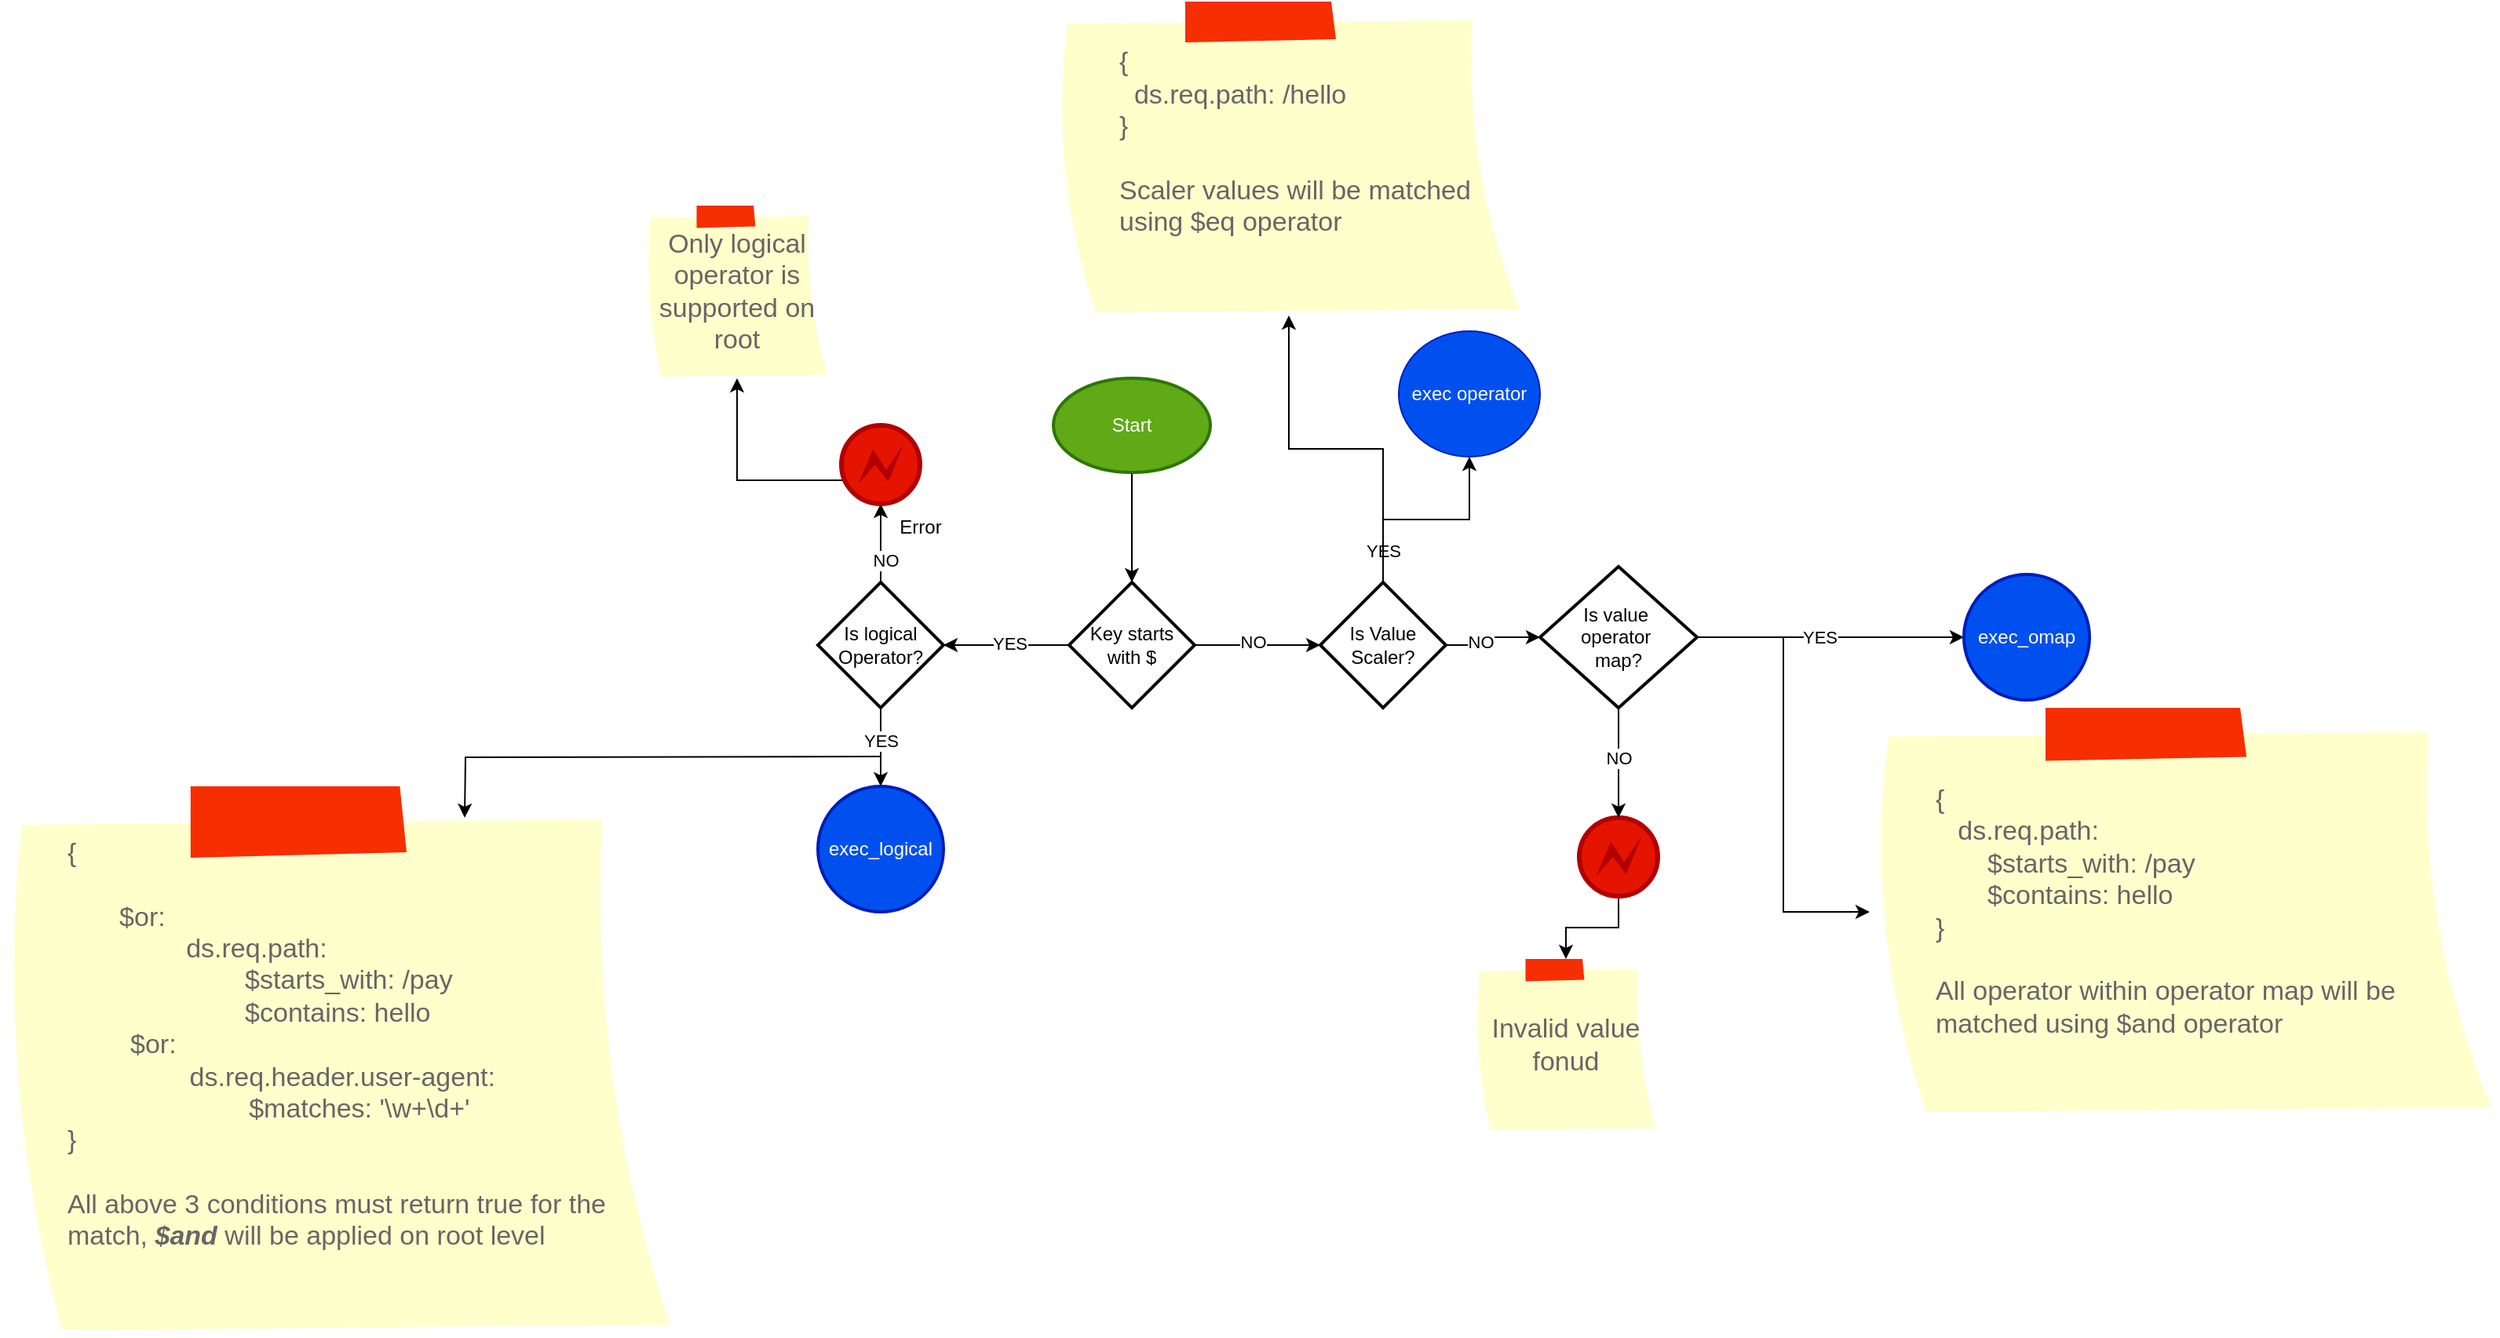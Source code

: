 <mxfile version="26.0.3" pages="2">
  <diagram name="exec" id="WvoBJg3-roowfQU8_AyE">
    <mxGraphModel dx="3774" dy="2347" grid="1" gridSize="10" guides="1" tooltips="1" connect="1" arrows="1" fold="1" page="1" pageScale="1" pageWidth="827" pageHeight="1169" math="0" shadow="0">
      <root>
        <mxCell id="0" />
        <mxCell id="1" parent="0" />
        <mxCell id="_bWcMdWAkJLCxljyBQFa-5" value="" style="edgeStyle=orthogonalEdgeStyle;rounded=0;orthogonalLoop=1;jettySize=auto;html=1;" edge="1" parent="1" source="_bWcMdWAkJLCxljyBQFa-3" target="_bWcMdWAkJLCxljyBQFa-4">
          <mxGeometry relative="1" as="geometry" />
        </mxCell>
        <mxCell id="_bWcMdWAkJLCxljyBQFa-3" value="Start" style="strokeWidth=2;html=1;shape=mxgraph.flowchart.start_1;whiteSpace=wrap;fillColor=#60a917;fontColor=#ffffff;strokeColor=#2D7600;" vertex="1" parent="1">
          <mxGeometry x="-500" y="80" width="100" height="60" as="geometry" />
        </mxCell>
        <mxCell id="_bWcMdWAkJLCxljyBQFa-7" value="" style="edgeStyle=orthogonalEdgeStyle;rounded=0;orthogonalLoop=1;jettySize=auto;html=1;" edge="1" parent="1" source="_bWcMdWAkJLCxljyBQFa-4" target="_bWcMdWAkJLCxljyBQFa-6">
          <mxGeometry relative="1" as="geometry" />
        </mxCell>
        <mxCell id="_bWcMdWAkJLCxljyBQFa-16" value="YES" style="edgeLabel;html=1;align=center;verticalAlign=middle;resizable=0;points=[];" vertex="1" connectable="0" parent="_bWcMdWAkJLCxljyBQFa-7">
          <mxGeometry x="-0.05" y="-1" relative="1" as="geometry">
            <mxPoint as="offset" />
          </mxGeometry>
        </mxCell>
        <mxCell id="_bWcMdWAkJLCxljyBQFa-18" value="" style="edgeStyle=orthogonalEdgeStyle;rounded=0;orthogonalLoop=1;jettySize=auto;html=1;" edge="1" parent="1" source="_bWcMdWAkJLCxljyBQFa-4" target="_bWcMdWAkJLCxljyBQFa-17">
          <mxGeometry relative="1" as="geometry" />
        </mxCell>
        <mxCell id="_bWcMdWAkJLCxljyBQFa-48" value="NO" style="edgeLabel;html=1;align=center;verticalAlign=middle;resizable=0;points=[];" vertex="1" connectable="0" parent="_bWcMdWAkJLCxljyBQFa-18">
          <mxGeometry x="-0.091" y="2" relative="1" as="geometry">
            <mxPoint as="offset" />
          </mxGeometry>
        </mxCell>
        <mxCell id="_bWcMdWAkJLCxljyBQFa-4" value="Key starts with $" style="rhombus;whiteSpace=wrap;html=1;strokeWidth=2;" vertex="1" parent="1">
          <mxGeometry x="-490" y="210" width="80" height="80" as="geometry" />
        </mxCell>
        <mxCell id="_bWcMdWAkJLCxljyBQFa-11" style="edgeStyle=orthogonalEdgeStyle;rounded=0;orthogonalLoop=1;jettySize=auto;html=1;" edge="1" parent="1" source="_bWcMdWAkJLCxljyBQFa-6" target="_bWcMdWAkJLCxljyBQFa-10">
          <mxGeometry relative="1" as="geometry" />
        </mxCell>
        <mxCell id="_bWcMdWAkJLCxljyBQFa-14" style="edgeStyle=orthogonalEdgeStyle;rounded=0;orthogonalLoop=1;jettySize=auto;html=1;" edge="1" parent="1" source="_bWcMdWAkJLCxljyBQFa-6" target="_bWcMdWAkJLCxljyBQFa-13">
          <mxGeometry relative="1" as="geometry" />
        </mxCell>
        <mxCell id="_bWcMdWAkJLCxljyBQFa-15" value="NO" style="edgeLabel;html=1;align=center;verticalAlign=middle;resizable=0;points=[];" vertex="1" connectable="0" parent="_bWcMdWAkJLCxljyBQFa-14">
          <mxGeometry x="-0.874" y="-3" relative="1" as="geometry">
            <mxPoint as="offset" />
          </mxGeometry>
        </mxCell>
        <mxCell id="_bWcMdWAkJLCxljyBQFa-44" style="edgeStyle=orthogonalEdgeStyle;rounded=0;orthogonalLoop=1;jettySize=auto;html=1;" edge="1" parent="1" source="_bWcMdWAkJLCxljyBQFa-6" target="_bWcMdWAkJLCxljyBQFa-43">
          <mxGeometry relative="1" as="geometry" />
        </mxCell>
        <mxCell id="_bWcMdWAkJLCxljyBQFa-45" value="YES" style="edgeLabel;html=1;align=center;verticalAlign=middle;resizable=0;points=[];" vertex="1" connectable="0" parent="_bWcMdWAkJLCxljyBQFa-44">
          <mxGeometry x="-0.164" relative="1" as="geometry">
            <mxPoint as="offset" />
          </mxGeometry>
        </mxCell>
        <mxCell id="_bWcMdWAkJLCxljyBQFa-47" style="edgeStyle=orthogonalEdgeStyle;rounded=0;orthogonalLoop=1;jettySize=auto;html=1;" edge="1" parent="1">
          <mxGeometry relative="1" as="geometry">
            <mxPoint x="-610" y="321" as="sourcePoint" />
            <mxPoint x="-875.0" y="360" as="targetPoint" />
          </mxGeometry>
        </mxCell>
        <mxCell id="_bWcMdWAkJLCxljyBQFa-6" value="Is logical Operator?" style="rhombus;whiteSpace=wrap;html=1;strokeWidth=2;" vertex="1" parent="1">
          <mxGeometry x="-650" y="210" width="80" height="80" as="geometry" />
        </mxCell>
        <mxCell id="_bWcMdWAkJLCxljyBQFa-10" value="" style="points=[[0.145,0.145,0],[0.5,0,0],[0.855,0.145,0],[1,0.5,0],[0.855,0.855,0],[0.5,1,0],[0.145,0.855,0],[0,0.5,0]];shape=mxgraph.bpmn.event;html=1;verticalLabelPosition=bottom;labelBackgroundColor=#ffffff;verticalAlign=top;align=center;perimeter=ellipsePerimeter;outlineConnect=0;aspect=fixed;outline=end;symbol=error;fillColor=#e51400;fontColor=#ffffff;strokeColor=#B20000;" vertex="1" parent="1">
          <mxGeometry x="-635" y="110" width="50" height="50" as="geometry" />
        </mxCell>
        <mxCell id="_bWcMdWAkJLCxljyBQFa-12" value="Error" style="text;html=1;align=center;verticalAlign=middle;resizable=0;points=[];autosize=1;strokeColor=none;fillColor=none;" vertex="1" parent="1">
          <mxGeometry x="-610" y="160" width="50" height="30" as="geometry" />
        </mxCell>
        <mxCell id="_bWcMdWAkJLCxljyBQFa-13" value="Only logical operator is supported on root" style="strokeWidth=1;shadow=0;dashed=0;align=center;html=1;shape=mxgraph.mockup.text.stickyNote2;fontColor=#666666;mainText=;fontSize=17;whiteSpace=wrap;fillColor=#ffffcc;strokeColor=#F62E00;" vertex="1" parent="1">
          <mxGeometry x="-760" y="-30" width="117" height="110" as="geometry" />
        </mxCell>
        <mxCell id="_bWcMdWAkJLCxljyBQFa-26" style="edgeStyle=orthogonalEdgeStyle;rounded=0;orthogonalLoop=1;jettySize=auto;html=1;entryX=0.5;entryY=1;entryDx=0;entryDy=0;entryPerimeter=0;" edge="1" parent="1" source="_bWcMdWAkJLCxljyBQFa-17" target="_bWcMdWAkJLCxljyBQFa-19">
          <mxGeometry relative="1" as="geometry" />
        </mxCell>
        <mxCell id="_bWcMdWAkJLCxljyBQFa-27" value="YES" style="edgeLabel;html=1;align=center;verticalAlign=middle;resizable=0;points=[];" vertex="1" connectable="0" parent="_bWcMdWAkJLCxljyBQFa-26">
          <mxGeometry x="-0.6" y="-2" relative="1" as="geometry">
            <mxPoint x="-2" y="26" as="offset" />
          </mxGeometry>
        </mxCell>
        <mxCell id="_bWcMdWAkJLCxljyBQFa-29" style="edgeStyle=orthogonalEdgeStyle;rounded=0;orthogonalLoop=1;jettySize=auto;html=1;" edge="1" parent="1" source="_bWcMdWAkJLCxljyBQFa-17" target="_bWcMdWAkJLCxljyBQFa-28">
          <mxGeometry relative="1" as="geometry" />
        </mxCell>
        <mxCell id="_bWcMdWAkJLCxljyBQFa-31" value="" style="edgeStyle=orthogonalEdgeStyle;rounded=0;orthogonalLoop=1;jettySize=auto;html=1;" edge="1" parent="1" source="_bWcMdWAkJLCxljyBQFa-17" target="_bWcMdWAkJLCxljyBQFa-30">
          <mxGeometry relative="1" as="geometry" />
        </mxCell>
        <mxCell id="_bWcMdWAkJLCxljyBQFa-34" value="NO" style="edgeLabel;html=1;align=center;verticalAlign=middle;resizable=0;points=[];" vertex="1" connectable="0" parent="_bWcMdWAkJLCxljyBQFa-31">
          <mxGeometry x="-0.323" y="2" relative="1" as="geometry">
            <mxPoint as="offset" />
          </mxGeometry>
        </mxCell>
        <mxCell id="_bWcMdWAkJLCxljyBQFa-17" value="Is Value Scaler?" style="rhombus;whiteSpace=wrap;html=1;strokeWidth=2;" vertex="1" parent="1">
          <mxGeometry x="-330" y="210" width="80" height="80" as="geometry" />
        </mxCell>
        <mxCell id="_bWcMdWAkJLCxljyBQFa-19" value="&lt;blockquote style=&quot;margin: 0 0 0 40px; border: none; padding: 0px;&quot;&gt;{&lt;div&gt;&amp;nbsp; ds.req.path: /hello&lt;/div&gt;&lt;div&gt;}&lt;/div&gt;&lt;div&gt;&lt;br&gt;&lt;/div&gt;&lt;/blockquote&gt;&lt;blockquote style=&quot;margin: 0 0 0 40px; border: none; padding: 0px;&quot;&gt;&lt;div&gt;Scaler values will be matched&amp;nbsp;&lt;/div&gt;&lt;div&gt;using $eq operator&lt;/div&gt;&lt;/blockquote&gt;&lt;div&gt;&lt;br&gt;&lt;/div&gt;" style="strokeWidth=1;shadow=0;dashed=0;align=left;html=1;shape=mxgraph.mockup.text.stickyNote2;fontColor=#666666;mainText=;fontSize=17;whiteSpace=wrap;fillColor=#ffffcc;strokeColor=#F62E00;" vertex="1" parent="1">
          <mxGeometry x="-500" y="-160" width="300" height="200" as="geometry" />
        </mxCell>
        <mxCell id="_bWcMdWAkJLCxljyBQFa-28" value="exec operator" style="shape=ellipse;html=1;dashed=0;whiteSpace=wrap;perimeter=ellipsePerimeter;fillColor=#0050ef;strokeColor=#001DBC;fontColor=#ffffff;" vertex="1" parent="1">
          <mxGeometry x="-280" y="50" width="90" height="80" as="geometry" />
        </mxCell>
        <mxCell id="_bWcMdWAkJLCxljyBQFa-37" value="" style="edgeStyle=orthogonalEdgeStyle;rounded=0;orthogonalLoop=1;jettySize=auto;html=1;" edge="1" parent="1" source="_bWcMdWAkJLCxljyBQFa-30" target="_bWcMdWAkJLCxljyBQFa-36">
          <mxGeometry relative="1" as="geometry" />
        </mxCell>
        <mxCell id="_bWcMdWAkJLCxljyBQFa-38" value="YES" style="edgeLabel;html=1;align=center;verticalAlign=middle;resizable=0;points=[];" vertex="1" connectable="0" parent="_bWcMdWAkJLCxljyBQFa-37">
          <mxGeometry x="-0.089" relative="1" as="geometry">
            <mxPoint as="offset" />
          </mxGeometry>
        </mxCell>
        <mxCell id="_bWcMdWAkJLCxljyBQFa-42" style="edgeStyle=orthogonalEdgeStyle;rounded=0;orthogonalLoop=1;jettySize=auto;html=1;" edge="1" parent="1" source="_bWcMdWAkJLCxljyBQFa-30" target="_bWcMdWAkJLCxljyBQFa-41">
          <mxGeometry relative="1" as="geometry" />
        </mxCell>
        <mxCell id="_bWcMdWAkJLCxljyBQFa-30" value="Is value&amp;nbsp;&lt;div&gt;operator&amp;nbsp;&lt;/div&gt;&lt;div&gt;map?&lt;/div&gt;" style="rhombus;whiteSpace=wrap;html=1;strokeWidth=2;" vertex="1" parent="1">
          <mxGeometry x="-190" y="200" width="100" height="90" as="geometry" />
        </mxCell>
        <mxCell id="_bWcMdWAkJLCxljyBQFa-40" style="edgeStyle=orthogonalEdgeStyle;rounded=0;orthogonalLoop=1;jettySize=auto;html=1;" edge="1" parent="1" source="_bWcMdWAkJLCxljyBQFa-32" target="_bWcMdWAkJLCxljyBQFa-39">
          <mxGeometry relative="1" as="geometry" />
        </mxCell>
        <mxCell id="_bWcMdWAkJLCxljyBQFa-32" value="" style="points=[[0.145,0.145,0],[0.5,0,0],[0.855,0.145,0],[1,0.5,0],[0.855,0.855,0],[0.5,1,0],[0.145,0.855,0],[0,0.5,0]];shape=mxgraph.bpmn.event;html=1;verticalLabelPosition=bottom;labelBackgroundColor=#ffffff;verticalAlign=top;align=center;perimeter=ellipsePerimeter;outlineConnect=0;aspect=fixed;outline=end;symbol=error;fillColor=#e51400;fontColor=#ffffff;strokeColor=#B20000;" vertex="1" parent="1">
          <mxGeometry x="-165" y="360" width="50" height="50" as="geometry" />
        </mxCell>
        <mxCell id="_bWcMdWAkJLCxljyBQFa-33" style="edgeStyle=orthogonalEdgeStyle;rounded=0;orthogonalLoop=1;jettySize=auto;html=1;entryX=0.5;entryY=0;entryDx=0;entryDy=0;entryPerimeter=0;" edge="1" parent="1" source="_bWcMdWAkJLCxljyBQFa-30" target="_bWcMdWAkJLCxljyBQFa-32">
          <mxGeometry relative="1" as="geometry" />
        </mxCell>
        <mxCell id="_bWcMdWAkJLCxljyBQFa-35" value="NO" style="edgeLabel;html=1;align=center;verticalAlign=middle;resizable=0;points=[];" vertex="1" connectable="0" parent="_bWcMdWAkJLCxljyBQFa-33">
          <mxGeometry x="-0.086" relative="1" as="geometry">
            <mxPoint as="offset" />
          </mxGeometry>
        </mxCell>
        <mxCell id="_bWcMdWAkJLCxljyBQFa-36" value="exec_omap" style="ellipse;whiteSpace=wrap;html=1;strokeWidth=2;fillColor=#0050ef;fontColor=#ffffff;strokeColor=#001DBC;" vertex="1" parent="1">
          <mxGeometry x="80" y="205" width="80" height="80" as="geometry" />
        </mxCell>
        <mxCell id="_bWcMdWAkJLCxljyBQFa-39" value="Invalid value fonud" style="strokeWidth=1;shadow=0;dashed=0;align=center;html=1;shape=mxgraph.mockup.text.stickyNote2;fontColor=#666666;mainText=;fontSize=17;whiteSpace=wrap;fillColor=#ffffcc;strokeColor=#F62E00;" vertex="1" parent="1">
          <mxGeometry x="-232" y="450" width="117" height="110" as="geometry" />
        </mxCell>
        <mxCell id="_bWcMdWAkJLCxljyBQFa-41" value="&lt;blockquote style=&quot;margin: 0 0 0 40px; border: none; padding: 0px;&quot;&gt;{&lt;div&gt;&amp;nbsp; &amp;nbsp;ds.req.path:&lt;/div&gt;&lt;div&gt;&amp;nbsp; &amp;nbsp; &amp;nbsp; &amp;nbsp;$starts_with: /pay&lt;/div&gt;&lt;div&gt;&amp;nbsp; &amp;nbsp; &amp;nbsp; &amp;nbsp;$contains: hello&lt;/div&gt;&lt;div&gt;}&lt;br&gt;&lt;br&gt;All operator within operator map will be matched using $and operator&lt;/div&gt;&lt;/blockquote&gt;" style="strokeWidth=1;shadow=0;dashed=0;align=left;html=1;shape=mxgraph.mockup.text.stickyNote2;fontColor=#666666;mainText=;fontSize=17;whiteSpace=wrap;fillColor=#ffffcc;strokeColor=#F62E00;" vertex="1" parent="1">
          <mxGeometry x="20" y="290" width="400" height="260" as="geometry" />
        </mxCell>
        <mxCell id="_bWcMdWAkJLCxljyBQFa-43" value="exec_logical" style="ellipse;whiteSpace=wrap;html=1;strokeWidth=2;fillColor=#0050ef;fontColor=#ffffff;strokeColor=#001DBC;" vertex="1" parent="1">
          <mxGeometry x="-650" y="340" width="80" height="80" as="geometry" />
        </mxCell>
        <mxCell id="JsFs07JvPSPU-kMYxgAn-1" value="&lt;blockquote style=&quot;margin: 0 0 0 40px; border: none; padding: 0px;&quot;&gt;{&lt;div&gt;&amp;nbsp;&lt;/div&gt;&lt;/blockquote&gt;&lt;blockquote style=&quot;margin: 0 0 0 40px; border: none; padding: 0px;&quot;&gt;&lt;span style=&quot;background-color: transparent; color: light-dark(rgb(102, 102, 102), rgb(149, 149, 149));&quot;&gt;&amp;nbsp; &amp;nbsp; &amp;nbsp; &amp;nbsp;$or:&amp;nbsp;&lt;/span&gt;&lt;div&gt;&lt;span style=&quot;white-space: pre;&quot;&gt;&#x9;&lt;/span&gt;&lt;span style=&quot;white-space: pre;&quot;&gt;&#x9;&lt;/span&gt;ds.req.path:&amp;nbsp;&lt;/div&gt;&lt;blockquote style=&quot;margin: 0 0 0 40px; border: none; padding: 0px;&quot;&gt;&lt;div&gt;&lt;blockquote style=&quot;margin: 0 0 0 40px; border: none; padding: 0px;&quot;&gt;&lt;div&gt;&amp;nbsp; &amp;nbsp; &amp;nbsp; &amp;nbsp;$starts_with: /pay&lt;/div&gt;&lt;/blockquote&gt;&lt;/div&gt;&lt;/blockquote&gt;&lt;blockquote style=&quot;margin: 0 0 0 40px; border: none; padding: 0px;&quot;&gt;&lt;div&gt;&lt;blockquote style=&quot;margin: 0 0 0 40px; border: none; padding: 0px;&quot;&gt;&lt;span style=&quot;background-color: transparent; color: light-dark(rgb(102, 102, 102), rgb(149, 149, 149));&quot;&gt;&amp;nbsp; &amp;nbsp; &amp;nbsp; &amp;nbsp;$contains: hello&lt;/span&gt;&lt;/blockquote&gt;&lt;/div&gt;&lt;/blockquote&gt;&lt;div&gt;&lt;blockquote style=&quot;margin: 0 0 0 40px; border: none; padding: 0px;&quot;&gt;&lt;span style=&quot;background-color: transparent; color: light-dark(rgb(102, 102, 102), rgb(149, 149, 149));&quot;&gt;$or:&lt;/span&gt;&lt;/blockquote&gt;&lt;/div&gt;&lt;div&gt;&lt;blockquote style=&quot;margin: 0 0 0 40px; border: none; padding: 0px;&quot;&gt;&lt;span style=&quot;background-color: transparent; color: light-dark(rgb(102, 102, 102), rgb(149, 149, 149));&quot;&gt;&lt;span style=&quot;white-space: pre;&quot;&gt;&#x9;&lt;/span&gt;ds.req.header.user-agent:&amp;nbsp;&lt;/span&gt;&lt;/blockquote&gt;&lt;/div&gt;&lt;div&gt;&lt;blockquote style=&quot;margin: 0 0 0 40px; border: none; padding: 0px;&quot;&gt;&lt;span style=&quot;background-color: transparent; color: light-dark(rgb(102, 102, 102), rgb(149, 149, 149)); white-space: pre;&quot;&gt;&#x9;&lt;span style=&quot;white-space: pre;&quot;&gt;&#x9;&lt;/span&gt;&lt;/span&gt;&lt;span style=&quot;background-color: transparent; color: light-dark(rgb(102, 102, 102), rgb(149, 149, 149));&quot;&gt;$matches: &#39;\w+\d+&#39;&lt;/span&gt;&lt;/blockquote&gt;&lt;/div&gt;&lt;div&gt;&lt;div&gt;&lt;span style=&quot;background-color: transparent; color: light-dark(rgb(102, 102, 102), rgb(149, 149, 149));&quot;&gt;}&lt;/span&gt;&lt;/div&gt;&lt;/div&gt;&lt;/blockquote&gt;&lt;div&gt;&lt;blockquote style=&quot;margin: 0 0 0 40px; border: none; padding: 0px;&quot;&gt;&lt;br&gt;All above 3 conditions must return true for the match, &lt;b&gt;&lt;i&gt;$and&lt;/i&gt;&lt;/b&gt; will be applied on root level&lt;br&gt;&lt;br&gt;&lt;/blockquote&gt;&lt;/div&gt;" style="strokeWidth=1;shadow=0;dashed=0;align=left;html=1;shape=mxgraph.mockup.text.stickyNote2;fontColor=#666666;mainText=;fontSize=17;whiteSpace=wrap;fillColor=#ffffcc;strokeColor=#F62E00;" vertex="1" parent="1">
          <mxGeometry x="-1170" y="340" width="430" height="350" as="geometry" />
        </mxCell>
      </root>
    </mxGraphModel>
  </diagram>
  <diagram id="94fScAYdTRFatTBRbtlG" name="exec_logical">
    <mxGraphModel dx="1004" dy="1727" grid="1" gridSize="10" guides="1" tooltips="1" connect="1" arrows="1" fold="1" page="1" pageScale="1" pageWidth="827" pageHeight="1169" math="0" shadow="0">
      <root>
        <mxCell id="0" />
        <mxCell id="1" parent="0" />
        <mxCell id="V5pXa-vR6__bQY0p2TUs-2" style="edgeStyle=orthogonalEdgeStyle;rounded=0;orthogonalLoop=1;jettySize=auto;html=1;entryX=0.5;entryY=0;entryDx=0;entryDy=0;" edge="1" parent="1" source="azP8WU1bnfLfYS0TbME8-1" target="V5pXa-vR6__bQY0p2TUs-1">
          <mxGeometry relative="1" as="geometry" />
        </mxCell>
        <mxCell id="azP8WU1bnfLfYS0TbME8-1" value="Start" style="strokeWidth=2;html=1;shape=mxgraph.flowchart.start_1;whiteSpace=wrap;fillColor=#60a917;fontColor=#ffffff;strokeColor=#2D7600;" vertex="1" parent="1">
          <mxGeometry x="360" y="150" width="100" height="60" as="geometry" />
        </mxCell>
        <mxCell id="OPcaEiC1JXLAbthEViqR-2" style="edgeStyle=orthogonalEdgeStyle;rounded=0;orthogonalLoop=1;jettySize=auto;html=1;" edge="1" parent="1" source="OPcaEiC1JXLAbthEViqR-1" target="azP8WU1bnfLfYS0TbME8-1">
          <mxGeometry relative="1" as="geometry" />
        </mxCell>
        <mxCell id="OPcaEiC1JXLAbthEViqR-1" value="&lt;blockquote style=&quot;margin: 0 0 0 40px; border: none; padding: 0px;&quot;&gt;{&lt;div&gt;&amp;nbsp;&lt;/div&gt;&lt;/blockquote&gt;&lt;blockquote style=&quot;margin: 0 0 0 40px; border: none; padding: 0px;&quot;&gt;&lt;span style=&quot;background-color: transparent; color: light-dark(rgb(102, 102, 102), rgb(149, 149, 149));&quot;&gt;&amp;nbsp; &amp;nbsp; &amp;nbsp; &amp;nbsp;$or:&amp;nbsp;&lt;/span&gt;&lt;div&gt;&lt;span style=&quot;white-space: pre;&quot;&gt;&#x9;&lt;/span&gt;&lt;span style=&quot;white-space: pre;&quot;&gt;&#x9;&lt;/span&gt;ds.req.path:&amp;nbsp;&lt;/div&gt;&lt;blockquote style=&quot;margin: 0 0 0 40px; border: none; padding: 0px;&quot;&gt;&lt;div&gt;&lt;blockquote style=&quot;margin: 0 0 0 40px; border: none; padding: 0px;&quot;&gt;&lt;div&gt;&amp;nbsp; &amp;nbsp; &amp;nbsp; &amp;nbsp;$starts_with: /pay&lt;/div&gt;&lt;/blockquote&gt;&lt;/div&gt;&lt;/blockquote&gt;&lt;blockquote style=&quot;margin: 0 0 0 40px; border: none; padding: 0px;&quot;&gt;&lt;div&gt;&lt;blockquote style=&quot;margin: 0 0 0 40px; border: none; padding: 0px;&quot;&gt;&lt;span style=&quot;background-color: transparent; color: light-dark(rgb(102, 102, 102), rgb(149, 149, 149));&quot;&gt;&amp;nbsp; &amp;nbsp; &amp;nbsp; &amp;nbsp;$contains: hello&lt;/span&gt;&lt;/blockquote&gt;&lt;/div&gt;&lt;/blockquote&gt;&lt;div&gt;&lt;blockquote style=&quot;margin: 0 0 0 40px; border: none; padding: 0px;&quot;&gt;&lt;span style=&quot;background-color: transparent; color: light-dark(rgb(102, 102, 102), rgb(149, 149, 149));&quot;&gt;$or:&lt;/span&gt;&lt;/blockquote&gt;&lt;/div&gt;&lt;div&gt;&lt;blockquote style=&quot;margin: 0 0 0 40px; border: none; padding: 0px;&quot;&gt;&lt;span style=&quot;background-color: transparent; color: light-dark(rgb(102, 102, 102), rgb(149, 149, 149));&quot;&gt;&lt;span style=&quot;white-space: pre;&quot;&gt;&#x9;&lt;/span&gt;ds.req.header.user-agent:&amp;nbsp;&lt;/span&gt;&lt;/blockquote&gt;&lt;/div&gt;&lt;div&gt;&lt;blockquote style=&quot;margin: 0 0 0 40px; border: none; padding: 0px;&quot;&gt;&lt;span style=&quot;background-color: transparent; color: light-dark(rgb(102, 102, 102), rgb(149, 149, 149)); white-space: pre;&quot;&gt;&#x9;&lt;span style=&quot;white-space: pre;&quot;&gt;&#x9;&lt;/span&gt;&lt;/span&gt;&lt;span style=&quot;background-color: transparent; color: light-dark(rgb(102, 102, 102), rgb(149, 149, 149));&quot;&gt;$matches: &#39;\w+\d+&#39;&lt;/span&gt;&lt;/blockquote&gt;&lt;span style=&quot;background-color: transparent; color: light-dark(rgb(102, 102, 102), rgb(149, 149, 149));&quot;&gt;}&lt;/span&gt;&lt;/div&gt;&lt;/blockquote&gt;&lt;div&gt;&lt;blockquote style=&quot;margin: 0 0 0 40px; border: none; padding: 0px;&quot;&gt;&lt;br&gt;All above 3 conditions must return true for the match, &lt;b&gt;&lt;i&gt;$and&lt;/i&gt;&lt;/b&gt; will be applied on root level&lt;br&gt;&lt;br&gt;&lt;div style=&quot;background-color: rgb(31, 31, 31); font-family: Menlo, Monaco, &amp;quot;Courier New&amp;quot;, monospace; font-size: 12px; line-height: 18px; white-space: pre; color: rgb(204, 204, 204);&quot;&gt;&lt;span style=&quot;color: light-dark(rgb(204, 204, 204), rgb(62, 62, 62));&quot;&gt;&lt;span style=&quot;color: rgb(220, 220, 170);&quot;&gt;exec_logical&lt;/span&gt;(&lt;/span&gt;&lt;font color=&quot;#9cdcfe&quot;&gt;query_map: Map, and: bool) -&amp;gt; bool&lt;/font&gt;&lt;font color=&quot;rgba(0, 0, 0, 0)&quot;&gt;) -&amp;gt; bool&lt;/font&gt;&lt;/div&gt;&lt;br&gt;&lt;/blockquote&gt;&lt;/div&gt;" style="strokeWidth=1;shadow=0;dashed=0;align=left;html=1;shape=mxgraph.mockup.text.stickyNote2;fontColor=#666666;mainText=;fontSize=17;whiteSpace=wrap;fillColor=#ffffcc;strokeColor=#F62E00;" vertex="1" parent="1">
          <mxGeometry x="50" y="-330" width="770" height="420" as="geometry" />
        </mxCell>
        <mxCell id="V5pXa-vR6__bQY0p2TUs-1" value="for each key in map" style="shape=ellipse;html=1;dashed=0;whiteSpace=wrap;perimeter=ellipsePerimeter;" vertex="1" parent="1">
          <mxGeometry x="360" y="290" width="100" height="50" as="geometry" />
        </mxCell>
      </root>
    </mxGraphModel>
  </diagram>
</mxfile>
